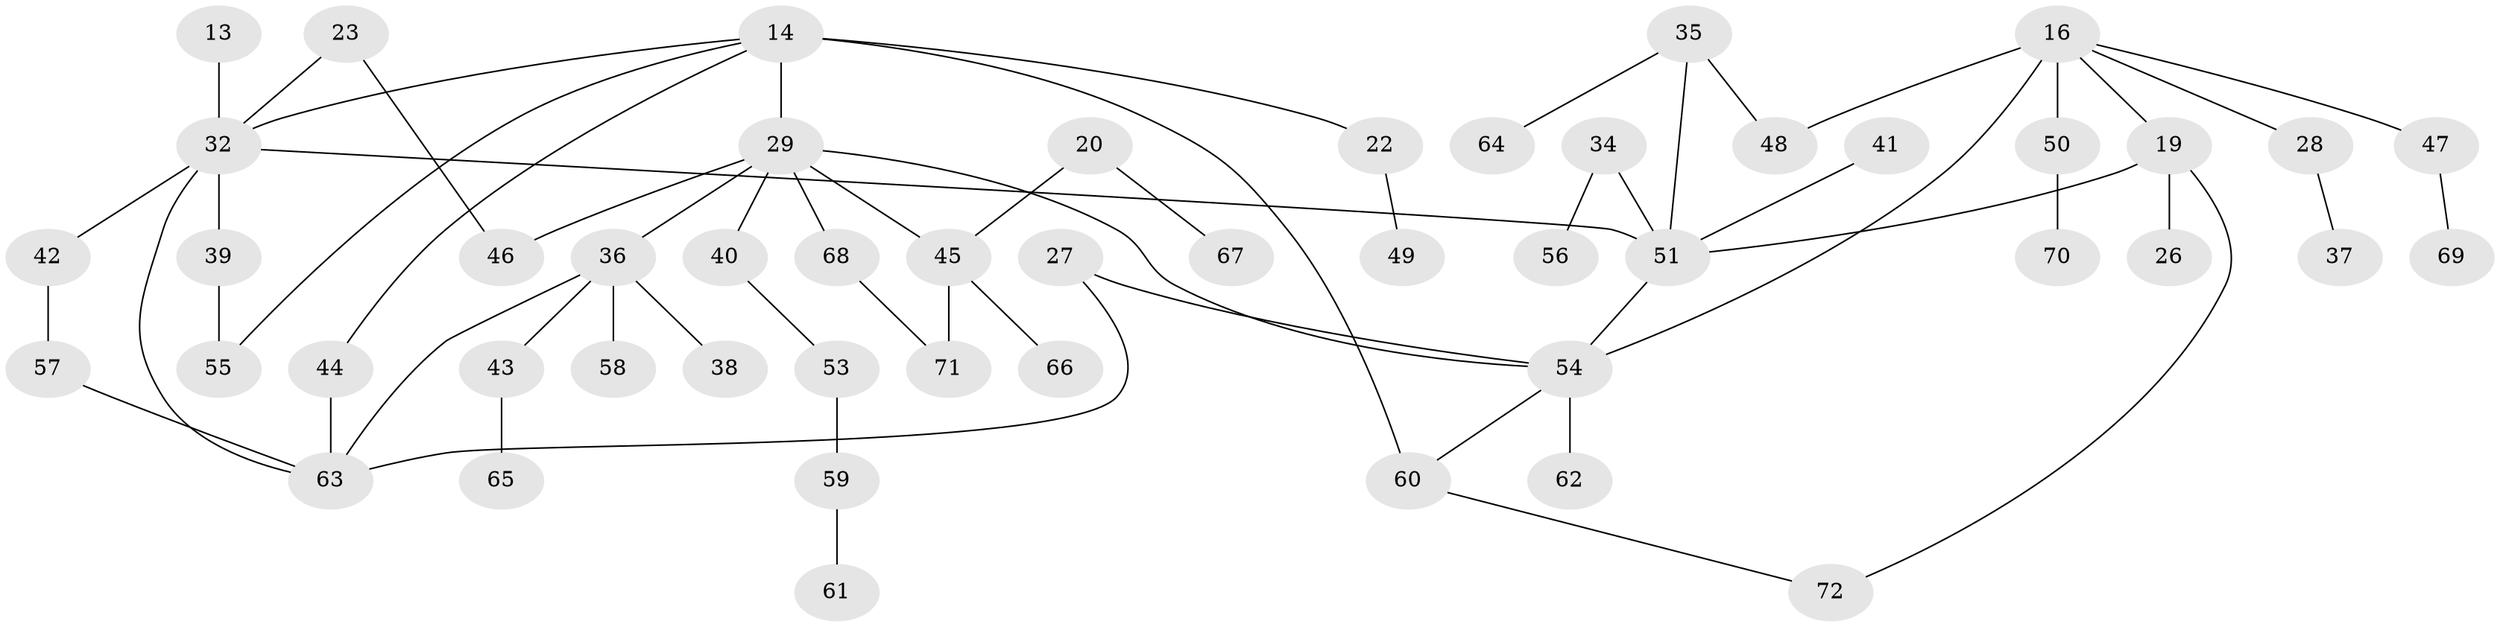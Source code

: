 // original degree distribution, {7: 0.013888888888888888, 6: 0.041666666666666664, 3: 0.16666666666666666, 2: 0.4027777777777778, 5: 0.05555555555555555, 4: 0.05555555555555555, 1: 0.2638888888888889}
// Generated by graph-tools (version 1.1) at 2025/46/03/04/25 21:46:10]
// undirected, 50 vertices, 61 edges
graph export_dot {
graph [start="1"]
  node [color=gray90,style=filled];
  13;
  14 [super="+6"];
  16 [super="+15"];
  19;
  20;
  22;
  23;
  26;
  27;
  28;
  29 [super="+2"];
  32 [super="+8+7+17"];
  34;
  35;
  36 [super="+33+31"];
  37;
  38;
  39;
  40;
  41;
  42;
  43;
  44;
  45 [super="+9"];
  46;
  47;
  48;
  49;
  50;
  51 [super="+3+21+18"];
  53;
  54 [super="+5"];
  55;
  56;
  57;
  58;
  59;
  60 [super="+25+52"];
  61;
  62;
  63 [super="+12"];
  64;
  65;
  66;
  67;
  68 [super="+30"];
  69;
  70;
  71;
  72;
  13 -- 32;
  14 -- 22;
  14 -- 29 [weight=2];
  14 -- 55;
  14 -- 44;
  14 -- 60 [weight=2];
  14 -- 32;
  16 -- 50;
  16 -- 54 [weight=2];
  16 -- 48;
  16 -- 19;
  16 -- 28;
  16 -- 47;
  19 -- 26;
  19 -- 72;
  19 -- 51;
  20 -- 67;
  20 -- 45;
  22 -- 49;
  23 -- 46;
  23 -- 32;
  27 -- 63;
  27 -- 54;
  28 -- 37;
  29 -- 40;
  29 -- 46;
  29 -- 54;
  29 -- 45;
  29 -- 68;
  29 -- 36;
  32 -- 42;
  32 -- 63;
  32 -- 51 [weight=2];
  32 -- 39;
  34 -- 56;
  34 -- 51;
  35 -- 64;
  35 -- 48;
  35 -- 51;
  36 -- 38;
  36 -- 63;
  36 -- 58;
  36 -- 43;
  39 -- 55;
  40 -- 53;
  41 -- 51;
  42 -- 57;
  43 -- 65;
  44 -- 63;
  45 -- 66;
  45 -- 71;
  47 -- 69;
  50 -- 70;
  51 -- 54;
  53 -- 59;
  54 -- 60;
  54 -- 62;
  57 -- 63;
  59 -- 61;
  60 -- 72;
  68 -- 71;
}
